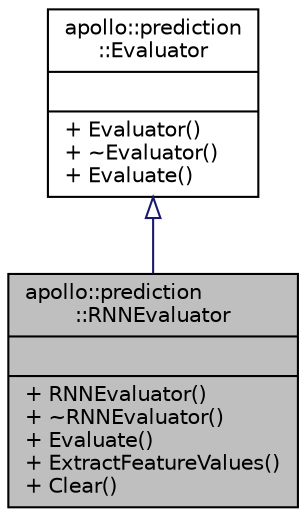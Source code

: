 digraph "apollo::prediction::RNNEvaluator"
{
  edge [fontname="Helvetica",fontsize="10",labelfontname="Helvetica",labelfontsize="10"];
  node [fontname="Helvetica",fontsize="10",shape=record];
  Node1 [label="{apollo::prediction\l::RNNEvaluator\n||+ RNNEvaluator()\l+ ~RNNEvaluator()\l+ Evaluate()\l+ ExtractFeatureValues()\l+ Clear()\l}",height=0.2,width=0.4,color="black", fillcolor="grey75", style="filled" fontcolor="black"];
  Node2 -> Node1 [dir="back",color="midnightblue",fontsize="10",style="solid",arrowtail="onormal",fontname="Helvetica"];
  Node2 [label="{apollo::prediction\l::Evaluator\n||+ Evaluator()\l+ ~Evaluator()\l+ Evaluate()\l}",height=0.2,width=0.4,color="black", fillcolor="white", style="filled",URL="$classapollo_1_1prediction_1_1Evaluator.html"];
}
